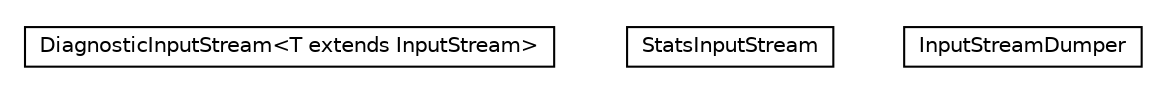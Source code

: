 #!/usr/local/bin/dot
#
# Class diagram 
# Generated by UMLGraph version 5.1 (http://www.umlgraph.org/)
#

digraph G {
	edge [fontname="Helvetica",fontsize=10,labelfontname="Helvetica",labelfontsize=10];
	node [fontname="Helvetica",fontsize=10,shape=plaintext];
	nodesep=0.25;
	ranksep=0.5;
	// com.gc.iotools.stream.is.inspection.DiagnosticInputStream<T extends java.io.InputStream>
	c245 [label=<<table title="com.gc.iotools.stream.is.inspection.DiagnosticInputStream" border="0" cellborder="1" cellspacing="0" cellpadding="2" port="p" href="./DiagnosticInputStream.html">
		<tr><td><table border="0" cellspacing="0" cellpadding="1">
<tr><td align="center" balign="center"> DiagnosticInputStream&lt;T extends InputStream&gt; </td></tr>
		</table></td></tr>
		</table>>, fontname="Helvetica", fontcolor="black", fontsize=10.0];
	// com.gc.iotools.stream.is.inspection.StatsInputStream
	c246 [label=<<table title="com.gc.iotools.stream.is.inspection.StatsInputStream" border="0" cellborder="1" cellspacing="0" cellpadding="2" port="p" href="./StatsInputStream.html">
		<tr><td><table border="0" cellspacing="0" cellpadding="1">
<tr><td align="center" balign="center"> StatsInputStream </td></tr>
		</table></td></tr>
		</table>>, fontname="Helvetica", fontcolor="black", fontsize=10.0];
	// com.gc.iotools.stream.is.inspection.InputStreamDumper
	c247 [label=<<table title="com.gc.iotools.stream.is.inspection.InputStreamDumper" border="0" cellborder="1" cellspacing="0" cellpadding="2" port="p" href="./InputStreamDumper.html">
		<tr><td><table border="0" cellspacing="0" cellpadding="1">
<tr><td align="center" balign="center"> InputStreamDumper </td></tr>
		</table></td></tr>
		</table>>, fontname="Helvetica", fontcolor="black", fontsize=10.0];
}

